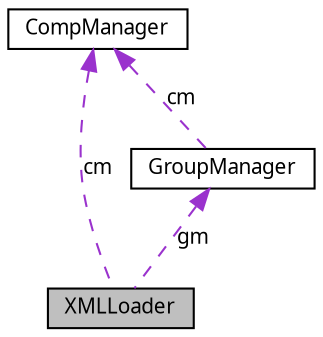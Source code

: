 digraph G
{
  edge [fontname="FreeSans.ttf",fontsize="10",labelfontname="FreeSans.ttf",labelfontsize="10"];
  node [fontname="FreeSans.ttf",fontsize="10",shape=record];
  Node1 [label="XMLLoader",height=0.2,width=0.4,color="black", fillcolor="grey75", style="filled" fontcolor="black"];
  Node2 -> Node1 [dir=back,color="darkorchid3",fontsize="10",style="dashed",label="gm",fontname="FreeSans.ttf"];
  Node2 [label="GroupManager",height=0.2,width=0.4,color="black", fillcolor="white", style="filled",URL="$class_group_manager.html",tooltip="Класс для управления группами."];
  Node3 -> Node2 [dir=back,color="darkorchid3",fontsize="10",style="dashed",label="cm",fontname="FreeSans.ttf"];
  Node3 [label="CompManager",height=0.2,width=0.4,color="black", fillcolor="white", style="filled",URL="$class_comp_manager.html",tooltip="Менеджер компонентов."];
  Node3 -> Node1 [dir=back,color="darkorchid3",fontsize="10",style="dashed",label="cm",fontname="FreeSans.ttf"];
}
